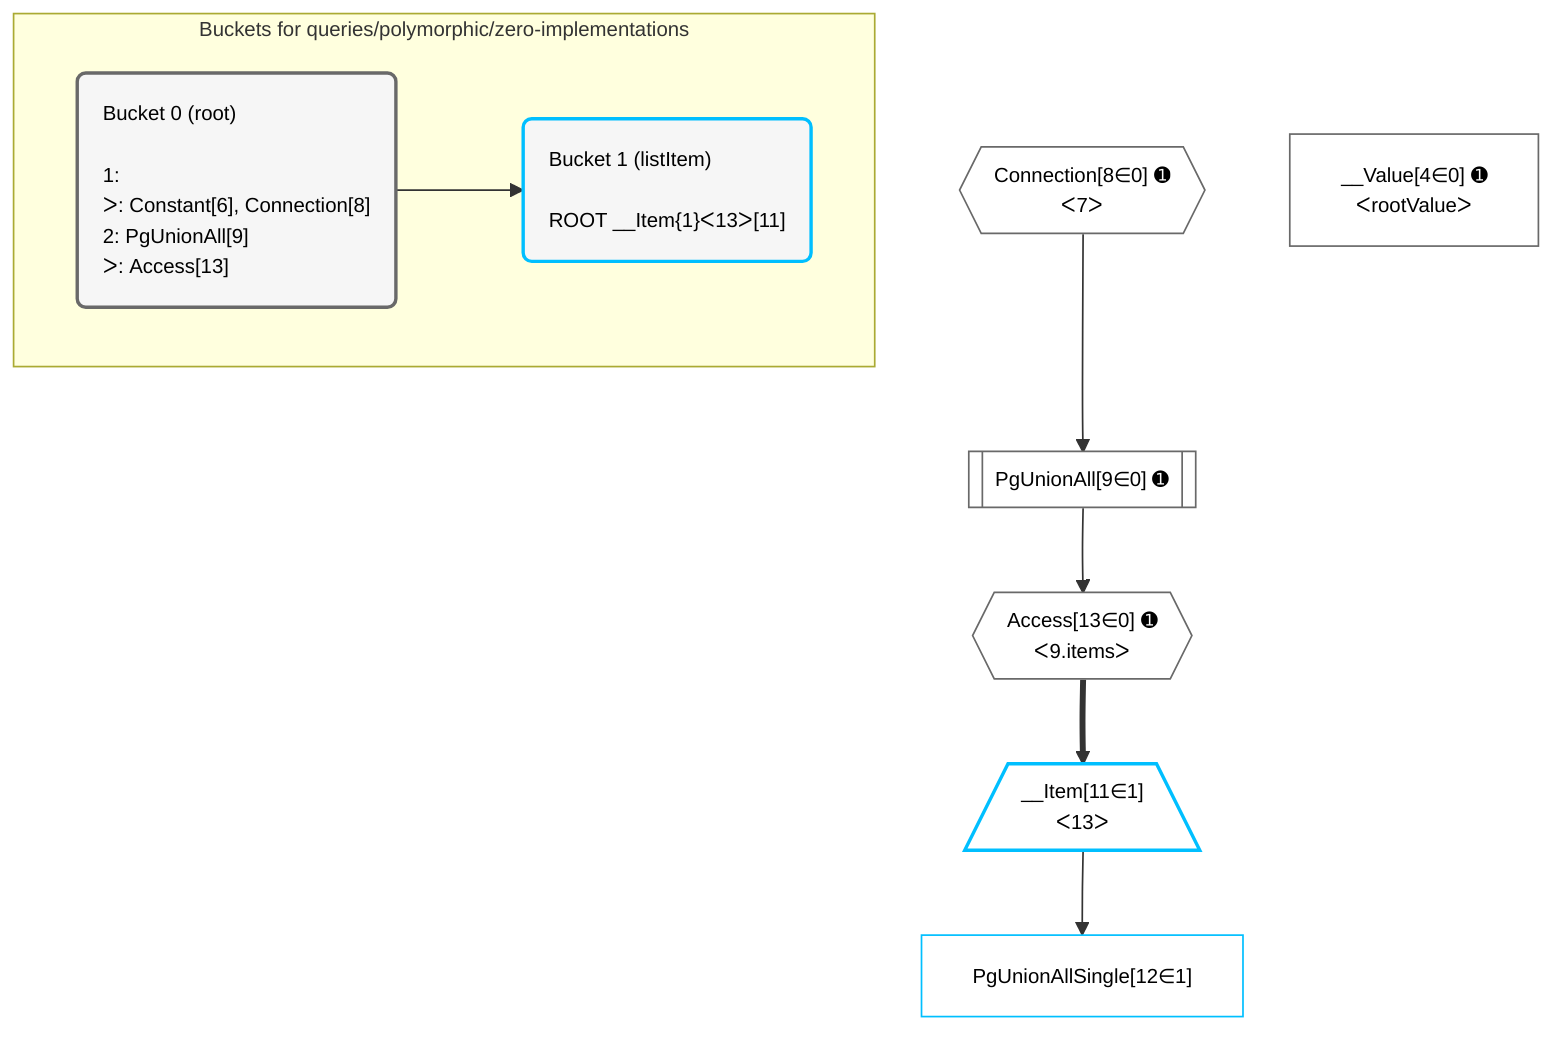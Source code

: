 %%{init: {'themeVariables': { 'fontSize': '12px'}}}%%
graph TD
    classDef path fill:#eee,stroke:#000,color:#000
    classDef plan fill:#fff,stroke-width:1px,color:#000
    classDef itemplan fill:#fff,stroke-width:2px,color:#000
    classDef unbatchedplan fill:#dff,stroke-width:1px,color:#000
    classDef sideeffectplan fill:#fcc,stroke-width:2px,color:#000
    classDef bucket fill:#f6f6f6,color:#000,stroke-width:2px,text-align:left


    %% plan dependencies
    PgUnionAll9[["PgUnionAll[9∈0] ➊"]]:::plan
    Connection8{{"Connection[8∈0] ➊<br />ᐸ7ᐳ"}}:::plan
    Connection8 --> PgUnionAll9
    Access13{{"Access[13∈0] ➊<br />ᐸ9.itemsᐳ"}}:::plan
    PgUnionAll9 --> Access13
    __Value4["__Value[4∈0] ➊<br />ᐸrootValueᐳ"]:::plan
    __Item11[/"__Item[11∈1]<br />ᐸ13ᐳ"\]:::itemplan
    Access13 ==> __Item11
    PgUnionAllSingle12["PgUnionAllSingle[12∈1]"]:::plan
    __Item11 --> PgUnionAllSingle12

    %% define steps

    subgraph "Buckets for queries/polymorphic/zero-implementations"
    Bucket0("Bucket 0 (root)<br /><br />1: <br />ᐳ: Constant[6], Connection[8]<br />2: PgUnionAll[9]<br />ᐳ: Access[13]"):::bucket
    classDef bucket0 stroke:#696969
    class Bucket0,__Value4,Connection8,PgUnionAll9,Access13 bucket0
    Bucket1("Bucket 1 (listItem)<br /><br />ROOT __Item{1}ᐸ13ᐳ[11]"):::bucket
    classDef bucket1 stroke:#00bfff
    class Bucket1,__Item11,PgUnionAllSingle12 bucket1
    Bucket0 --> Bucket1
    end